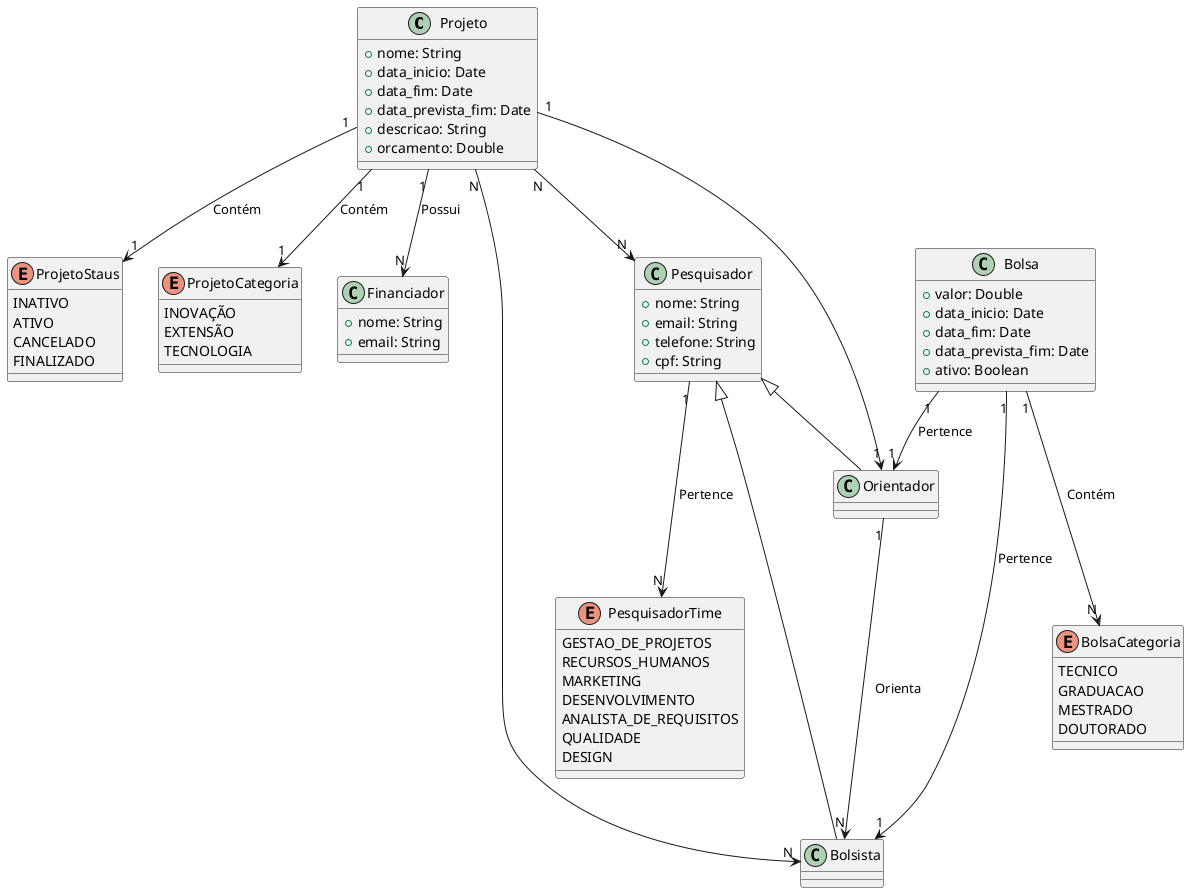 @startuml coLAB
class Projeto {
  +nome: String
  +data_inicio: Date
  +data_fim: Date  
  +data_prevista_fim: Date
  +descricao: String
  +orcamento: Double
}

enum ProjetoStaus {
  INATIVO
  ATIVO
  CANCELADO
  FINALIZADO
}

enum ProjetoCategoria {
    INOVAÇÃO
    EXTENSÃO
    TECNOLOGIA
}

class Financiador {
  +nome: String
  +email: String
}

class Orientador {
}

class Bolsista {
}

class Pesquisador {
  +nome: String
  +email: String
  +telefone: String
  +cpf: String
}

enum PesquisadorTime {
    GESTAO_DE_PROJETOS
    RECURSOS_HUMANOS
    MARKETING
    DESENVOLVIMENTO
    ANALISTA_DE_REQUISITOS
    QUALIDADE
    DESIGN
}

class Bolsa {
  +valor: Double
  +data_inicio: Date
  +data_fim: Date  
  +data_prevista_fim: Date
  +ativo: Boolean
}

enum BolsaCategoria {
    TECNICO
    GRADUACAO
    MESTRADO
    DOUTORADO
}

Projeto "1" --> "1" Orientador
Projeto "N" --> "N" Pesquisador
Projeto "N" --> "N" Bolsista
Projeto "1" --> "N" Financiador: Possui
Projeto "1" --> "1" ProjetoCategoria: Contém
Projeto "1" --> "1" ProjetoStaus: Contém

Bolsa "1" --> "1" Bolsista: Pertence
Bolsa "1" --> "1" Orientador: Pertence
Bolsa "1" ---> "N" BolsaCategoria: Contém

Pesquisador "1" ---> "N" PesquisadorTime: Pertence
Pesquisador <|-- Orientador
Pesquisador <|-- Bolsista

Orientador "1" ---> "N" Bolsista: Orienta

@enduml